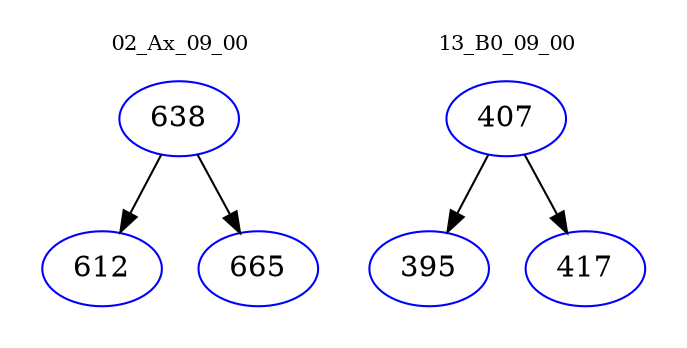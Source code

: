digraph{
subgraph cluster_0 {
color = white
label = "02_Ax_09_00";
fontsize=10;
T0_638 [label="638", color="blue"]
T0_638 -> T0_612 [color="black"]
T0_612 [label="612", color="blue"]
T0_638 -> T0_665 [color="black"]
T0_665 [label="665", color="blue"]
}
subgraph cluster_1 {
color = white
label = "13_B0_09_00";
fontsize=10;
T1_407 [label="407", color="blue"]
T1_407 -> T1_395 [color="black"]
T1_395 [label="395", color="blue"]
T1_407 -> T1_417 [color="black"]
T1_417 [label="417", color="blue"]
}
}
